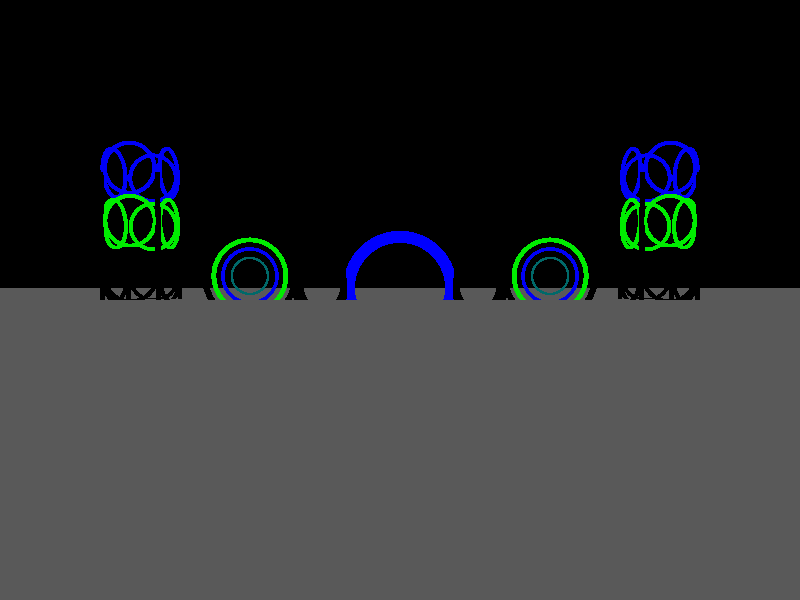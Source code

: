 #include "colors.inc"
#include "skies.inc"

#declare TowerHeight=4150*5+500;
#declare CTower1=<sin(2*pi*clock),0,0>;
#declare CTower2=<0,sin(2*pi*clock+1),0>;
#declare CTower3=<0,0,sin(2*pi*clock+2)>;
#declare CTower4=<0,sin(2*pi*clock+3),sin(2*pi*clock+3)>;
#declare CTower5=<sin(2*pi*clock+4),0,sin(2*pi*clock+4)>;
#declare CTower6=<sin(2*pi*clock+4),sin(2*pi*clock+4),0>;


//sky_sphere { S_Cloud1 }

plane { y, 0 pigment { color red 0.1 green 0.1 blue 0.1} }

camera {
//  location <(50000+50000*sin(2*pi*clock)), 8500-(6500*sin(4*pi*clock)), -100000>
  location <50000, 2000, -100000>
  look_at <50000,  0, 0>
  right x*image_width/image_height
}

#declare towersegment=union{
  box {
    <0, 0, 0>
    <500, TowerHeight, 700>
    texture {
      pigment { color Black }
    }
  }
  torus {
    4400,350
    rotate <0,0,90>
    translate<250,4150,5000>
    texture {
      pigment { color CTower1 }
    }
    finish { ambient 5 }
  }
  torus {
    4150,350
    rotate <0,0,90>
    translate<250,3*4400,5000>
    texture {
      pigment { color CTower2 }
    }
    finish { ambient 5 }
  }
  torus {
    4150,350
    rotate <0,0,90>
    translate<250,5*4400,5000>
    texture {
      pigment { color CTower3 }
    }
    finish { ambient 5 }
  }

}

#declare tower=union {
  object { towersegment }
  object { towersegment rotate <0,270,0> translate <10000,0,0> }
  object { towersegment rotate <0,180,0> translate <10000,0,10000> }
  object { towersegment rotate <0,90,0> translate <0    ,0,10000> }
}

#declare stagehalf=union {
  object { tower }
  torus {
    7500,500
    rotate <90,0,0>
    translate<25000,4000,0>
    texture {
      pigment { color CTower1 }
    }
    finish { ambient 5 }
  }
  torus {
    6000,400
    rotate <90,0,0>
    translate<25000,4000,0>
    texture {
      pigment { color CTower2 }
    }
    finish { ambient 5 }
  }
  torus {
    4500,300
    rotate <90,0,0>
    translate<25000,4000,0>
    texture {
      pigment { color CTower3 }
    }
    finish { ambient 5 }
  }
  torus {
    3000,200
    rotate <90,0,0>
    translate<25000,4000,0>
    texture {
      pigment { color CTower4 }
    }
    finish { ambient 5 }
  }
  sphere {
    <0,0,0>, 2000
    rotate <90,0,0>
    translate<25000,4000,0>
    texture {
      pigment { color CTower5 }
    }
    finish { ambient 5 }
  }
  torus {
    4000,1000
    rotate <90,0,0>
    translate<37000,2000,0>
    texture {
      pigment { color CTower6 }
    }
    finish { ambient 5 }
  }
}

object { stagehalf }
object { stagehalf scale <-1,1,1> translate <100000,0,0> }

torus {
  8500,1000
  rotate <90,0,0>
  translate<50000,2000,0>
  texture {
    pigment { color Blue }
  }
  finish { ambient 5 }
}
